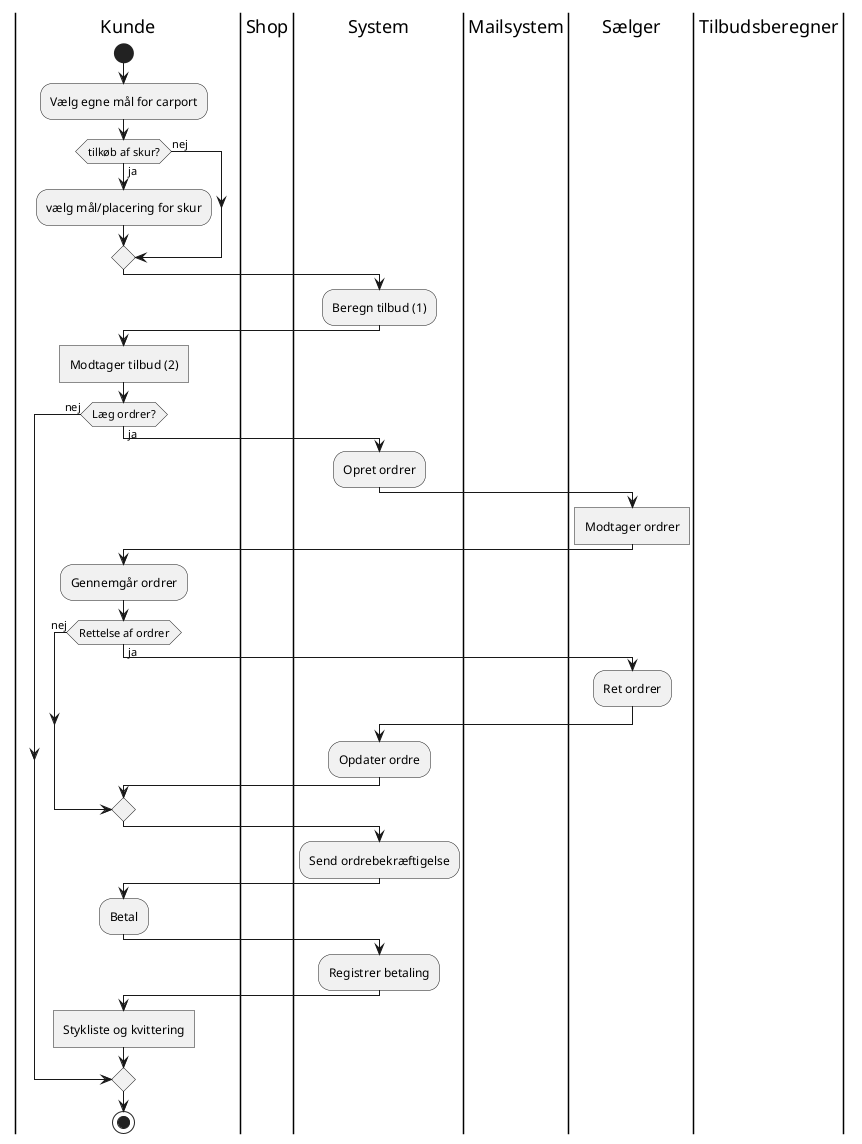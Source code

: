 @startuml

|Kunde|
start
:Vælg egne mål for carport;
if (tilkøb af skur?) is (ja) then
  :vælg mål/placering for skur;
else (nej)
endif


|Shop|

|System|

:Beregn tilbud (1);
|Kunde|
:Modtager tilbud (2)]
if (Læg ordrer?) is (ja) then
|System|
:Opret ordrer;


|Mailsystem|

|Sælger|
:Modtager ordrer]
|Kunde|
:Gennemgår ordrer;
if (Rettelse af ordrer) is (ja) then

|Sælger|
:Ret ordrer;
|System|
:Opdater ordre;
else (nej)

endif
:Send ordrebekræftigelse;
|Kunde|
:Betal;
|System|
:Registrer betaling;
|Kunde|
:Stykliste og kvittering]
else (nej)

endif


stop
|Tilbudsberegner|
@enduml